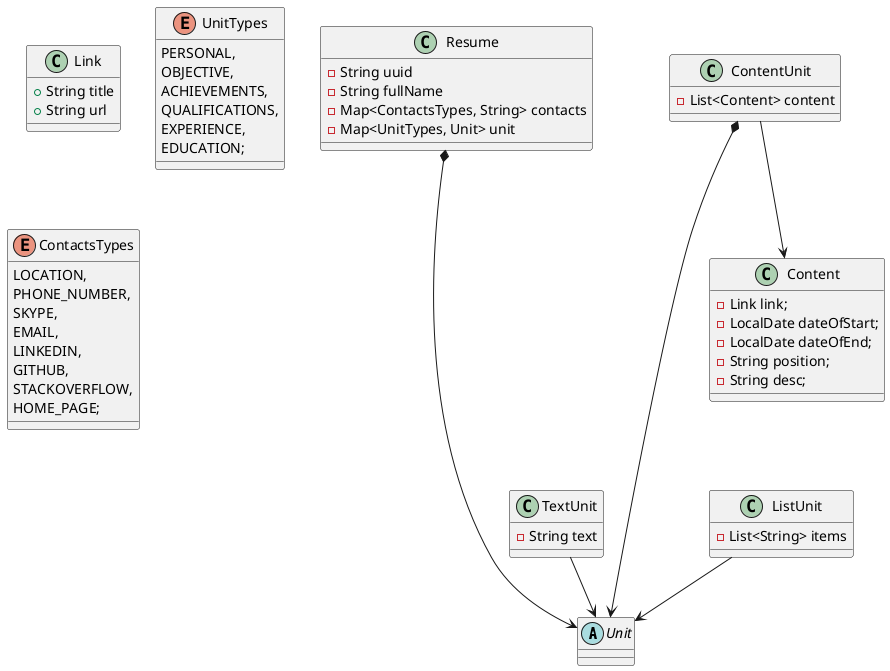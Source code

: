 @startuml
'https://plantuml.com/class-diagram

abstract class Unit
class Resume {
-String uuid
-String fullName
-Map<ContactsTypes, String> contacts
-Map<UnitTypes, Unit> unit
}
class Content {
    - Link link;
    - LocalDate dateOfStart;
    - LocalDate dateOfEnd;
    - String position;
    - String desc;
}

class TextUnit {
-String text
}
class ContentUnit {
-List<Content> content
}
class ListUnit {
-List<String> items
}
class Link {
+String title
+String url
}

TextUnit --> Unit
ContentUnit *----> Unit
ListUnit --> Unit
Resume *----> Unit
ContentUnit --> Content


enum UnitTypes {
    PERSONAL,
    OBJECTIVE,
    ACHIEVEMENTS,
    QUALIFICATIONS,
    EXPERIENCE,
    EDUCATION;
}

enum ContactsTypes {
    LOCATION,
    PHONE_NUMBER,
    SKYPE,
    EMAIL,
    LINKEDIN,
    GITHUB,
    STACKOVERFLOW,
    HOME_PAGE;
}

@enduml